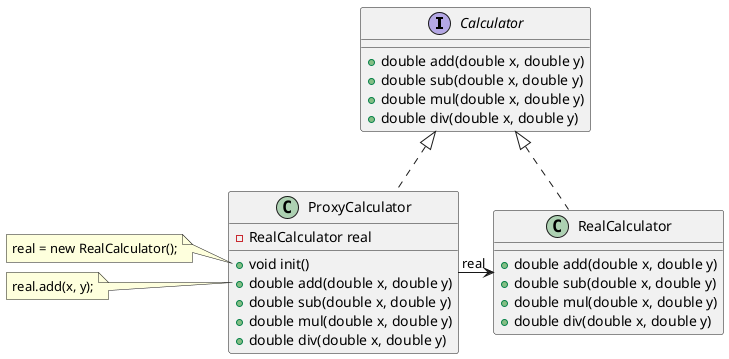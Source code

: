 @startuml 

skinparam DefaultFontName PingFangSC-Regular

interface Calculator{
    + double add(double x, double y)
    + double sub(double x, double y)
    + double mul(double x, double y)
    + double div(double x, double y)
}
class ProxyCalculator{
    - RealCalculator real
    + void init()
    + double add(double x, double y)
    + double sub(double x, double y)
    + double mul(double x, double y)
    + double div(double x, double y)
}
note left of ProxyCalculator::init
real = new RealCalculator();
end note
note left of ProxyCalculator::add
real.add(x, y);
end note

class RealCalculator{
    + double add(double x, double y)
    + double sub(double x, double y)
    + double mul(double x, double y)
    + double div(double x, double y)
}

Calculator <|.. ProxyCalculator
Calculator <|.. RealCalculator
ProxyCalculator "real" -> RealCalculator

@enduml
